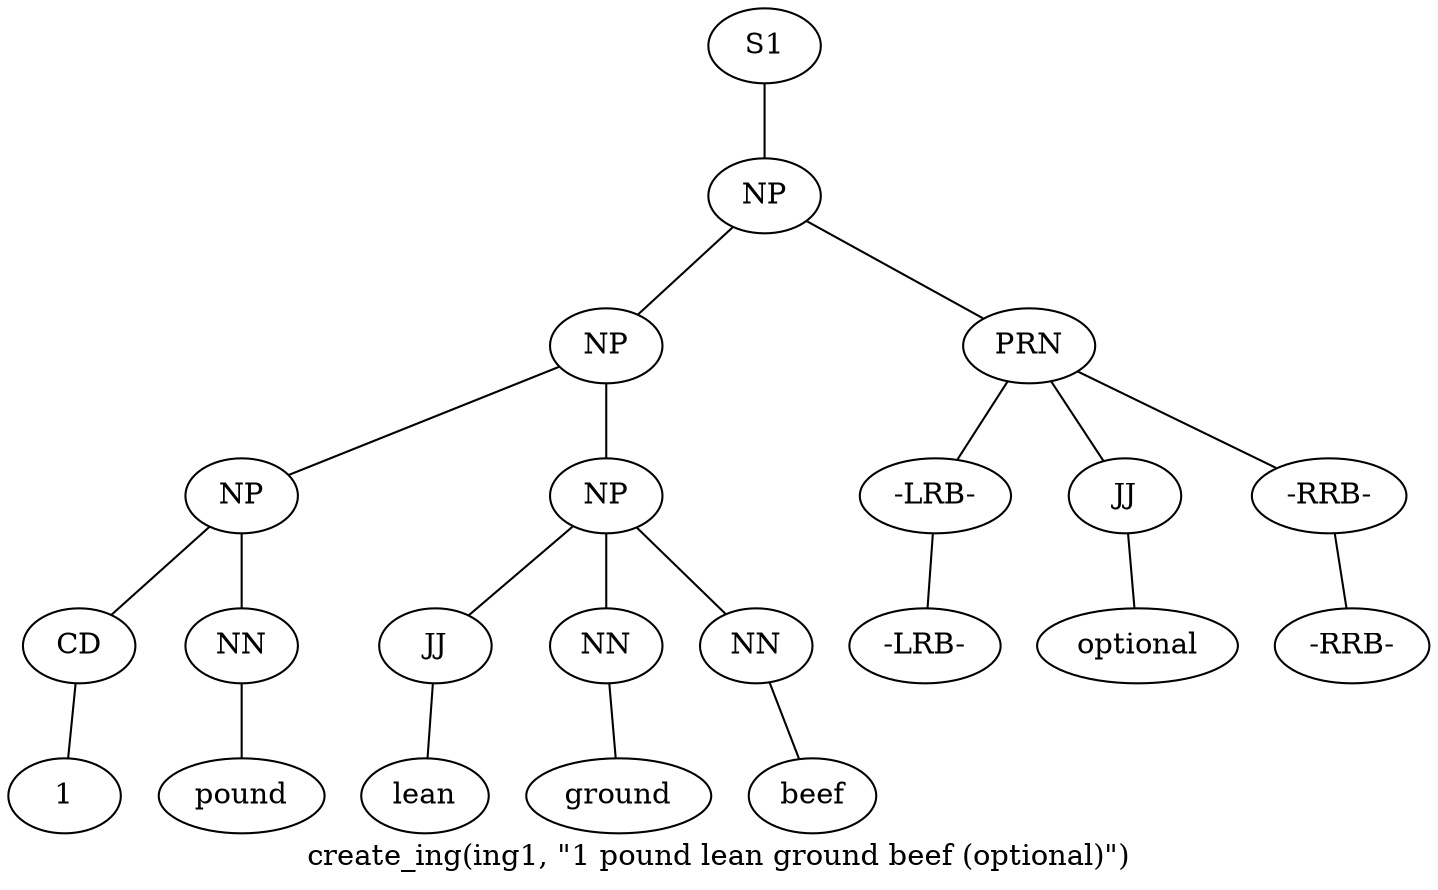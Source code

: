 graph SyntaxGraph {
	label = "create_ing(ing1, \"1 pound lean ground beef (optional)\")";
	Node0 [label="S1"];
	Node1 [label="NP"];
	Node2 [label="NP"];
	Node3 [label="NP"];
	Node4 [label="CD"];
	Node5 [label="1"];
	Node6 [label="NN"];
	Node7 [label="pound"];
	Node8 [label="NP"];
	Node9 [label="JJ"];
	Node10 [label="lean"];
	Node11 [label="NN"];
	Node12 [label="ground"];
	Node13 [label="NN"];
	Node14 [label="beef"];
	Node15 [label="PRN"];
	Node16 [label="-LRB-"];
	Node17 [label="-LRB-"];
	Node18 [label="JJ"];
	Node19 [label="optional"];
	Node20 [label="-RRB-"];
	Node21 [label="-RRB-"];

	Node0 -- Node1;
	Node1 -- Node2;
	Node1 -- Node15;
	Node2 -- Node3;
	Node2 -- Node8;
	Node3 -- Node4;
	Node3 -- Node6;
	Node4 -- Node5;
	Node6 -- Node7;
	Node8 -- Node9;
	Node8 -- Node11;
	Node8 -- Node13;
	Node9 -- Node10;
	Node11 -- Node12;
	Node13 -- Node14;
	Node15 -- Node16;
	Node15 -- Node18;
	Node15 -- Node20;
	Node16 -- Node17;
	Node18 -- Node19;
	Node20 -- Node21;
}